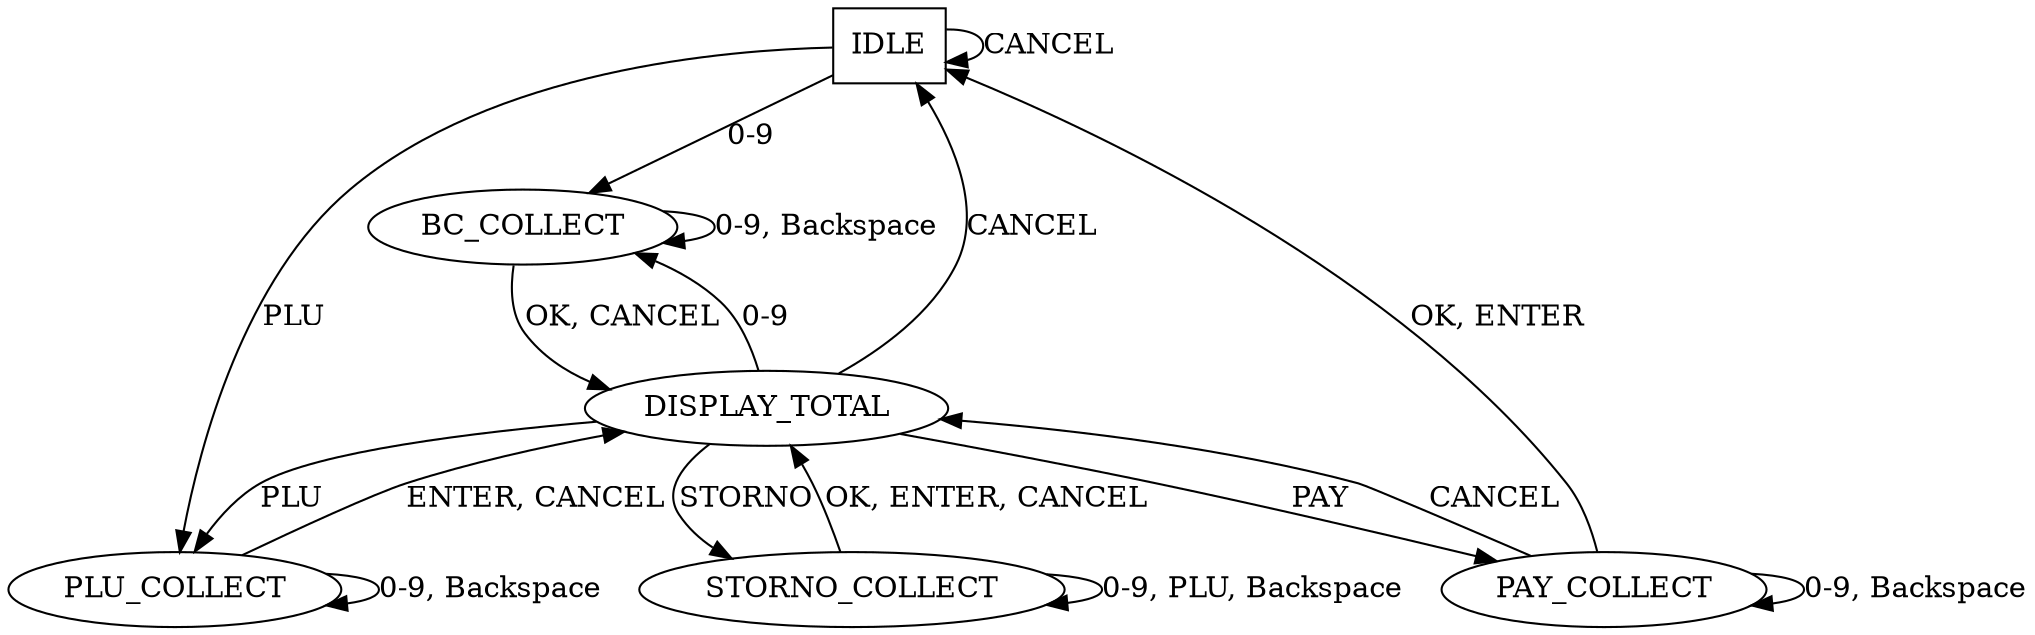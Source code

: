 digraph G {
	IDLE [shape=box];	

	IDLE -> IDLE [label="CANCEL"];
	IDLE -> BC_COLLECT [label="0-9"];
	IDLE -> PLU_COLLECT [label="PLU"];

	BC_COLLECT -> BC_COLLECT [label="0-9, Backspace"]
	BC_COLLECT -> DISPLAY_TOTAL [label="OK, CANCEL"];

	PLU_COLLECT -> PLU_COLLECT [label="0-9, Backspace"];	
	PLU_COLLECT -> DISPLAY_TOTAL [label="ENTER, CANCEL"];

	DISPLAY_TOTAL -> IDLE [label="CANCEL"];
	DISPLAY_TOTAL -> STORNO_COLLECT [label="STORNO"];
	DISPLAY_TOTAL -> BC_COLLECT [label="0-9"];
	DISPLAY_TOTAL -> PLU_COLLECT [label="PLU"];
	DISPLAY_TOTAL -> PAY_COLLECT [label="PAY"];

	STORNO_COLLECT -> STORNO_COLLECT [label="0-9, PLU, Backspace"];
	STORNO_COLLECT -> DISPLAY_TOTAL [label="OK, ENTER, CANCEL"];

	PAY_COLLECT -> PAY_COLLECT [label="0-9, Backspace"];
	PAY_COLLECT -> DISPLAY_TOTAL [label="CANCEL"];
	PAY_COLLECT -> IDLE [label="OK, ENTER"];
}

